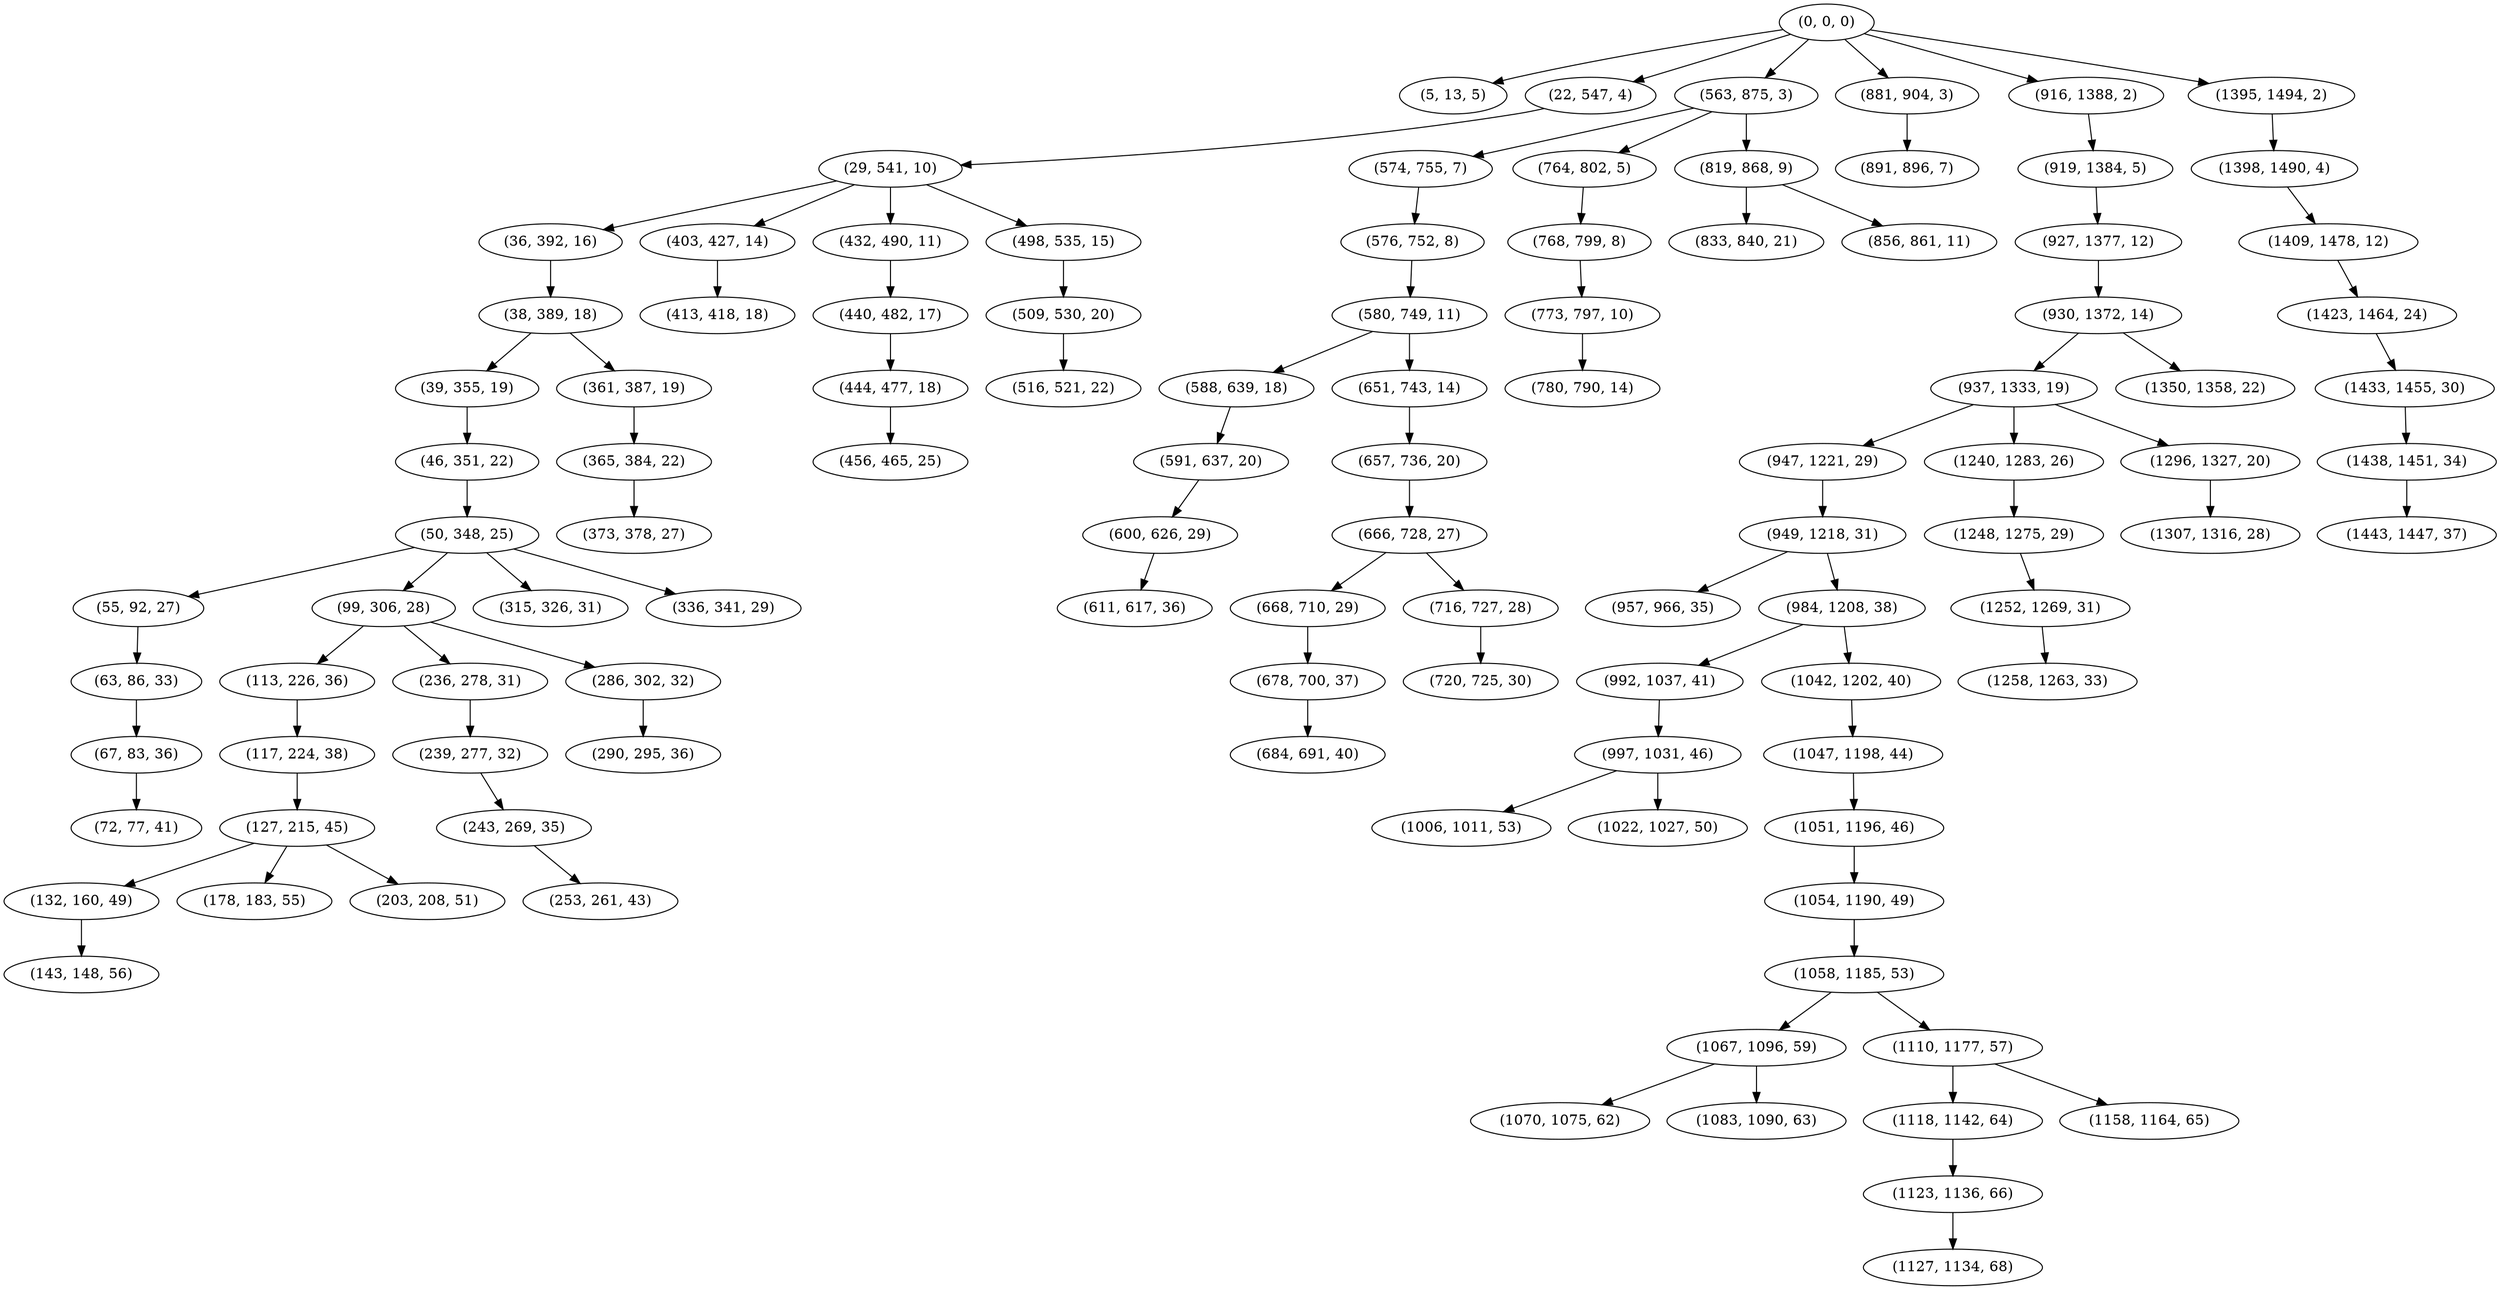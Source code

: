 digraph tree {
    "(0, 0, 0)";
    "(5, 13, 5)";
    "(22, 547, 4)";
    "(29, 541, 10)";
    "(36, 392, 16)";
    "(38, 389, 18)";
    "(39, 355, 19)";
    "(46, 351, 22)";
    "(50, 348, 25)";
    "(55, 92, 27)";
    "(63, 86, 33)";
    "(67, 83, 36)";
    "(72, 77, 41)";
    "(99, 306, 28)";
    "(113, 226, 36)";
    "(117, 224, 38)";
    "(127, 215, 45)";
    "(132, 160, 49)";
    "(143, 148, 56)";
    "(178, 183, 55)";
    "(203, 208, 51)";
    "(236, 278, 31)";
    "(239, 277, 32)";
    "(243, 269, 35)";
    "(253, 261, 43)";
    "(286, 302, 32)";
    "(290, 295, 36)";
    "(315, 326, 31)";
    "(336, 341, 29)";
    "(361, 387, 19)";
    "(365, 384, 22)";
    "(373, 378, 27)";
    "(403, 427, 14)";
    "(413, 418, 18)";
    "(432, 490, 11)";
    "(440, 482, 17)";
    "(444, 477, 18)";
    "(456, 465, 25)";
    "(498, 535, 15)";
    "(509, 530, 20)";
    "(516, 521, 22)";
    "(563, 875, 3)";
    "(574, 755, 7)";
    "(576, 752, 8)";
    "(580, 749, 11)";
    "(588, 639, 18)";
    "(591, 637, 20)";
    "(600, 626, 29)";
    "(611, 617, 36)";
    "(651, 743, 14)";
    "(657, 736, 20)";
    "(666, 728, 27)";
    "(668, 710, 29)";
    "(678, 700, 37)";
    "(684, 691, 40)";
    "(716, 727, 28)";
    "(720, 725, 30)";
    "(764, 802, 5)";
    "(768, 799, 8)";
    "(773, 797, 10)";
    "(780, 790, 14)";
    "(819, 868, 9)";
    "(833, 840, 21)";
    "(856, 861, 11)";
    "(881, 904, 3)";
    "(891, 896, 7)";
    "(916, 1388, 2)";
    "(919, 1384, 5)";
    "(927, 1377, 12)";
    "(930, 1372, 14)";
    "(937, 1333, 19)";
    "(947, 1221, 29)";
    "(949, 1218, 31)";
    "(957, 966, 35)";
    "(984, 1208, 38)";
    "(992, 1037, 41)";
    "(997, 1031, 46)";
    "(1006, 1011, 53)";
    "(1022, 1027, 50)";
    "(1042, 1202, 40)";
    "(1047, 1198, 44)";
    "(1051, 1196, 46)";
    "(1054, 1190, 49)";
    "(1058, 1185, 53)";
    "(1067, 1096, 59)";
    "(1070, 1075, 62)";
    "(1083, 1090, 63)";
    "(1110, 1177, 57)";
    "(1118, 1142, 64)";
    "(1123, 1136, 66)";
    "(1127, 1134, 68)";
    "(1158, 1164, 65)";
    "(1240, 1283, 26)";
    "(1248, 1275, 29)";
    "(1252, 1269, 31)";
    "(1258, 1263, 33)";
    "(1296, 1327, 20)";
    "(1307, 1316, 28)";
    "(1350, 1358, 22)";
    "(1395, 1494, 2)";
    "(1398, 1490, 4)";
    "(1409, 1478, 12)";
    "(1423, 1464, 24)";
    "(1433, 1455, 30)";
    "(1438, 1451, 34)";
    "(1443, 1447, 37)";
    "(0, 0, 0)" -> "(5, 13, 5)";
    "(0, 0, 0)" -> "(22, 547, 4)";
    "(0, 0, 0)" -> "(563, 875, 3)";
    "(0, 0, 0)" -> "(881, 904, 3)";
    "(0, 0, 0)" -> "(916, 1388, 2)";
    "(0, 0, 0)" -> "(1395, 1494, 2)";
    "(22, 547, 4)" -> "(29, 541, 10)";
    "(29, 541, 10)" -> "(36, 392, 16)";
    "(29, 541, 10)" -> "(403, 427, 14)";
    "(29, 541, 10)" -> "(432, 490, 11)";
    "(29, 541, 10)" -> "(498, 535, 15)";
    "(36, 392, 16)" -> "(38, 389, 18)";
    "(38, 389, 18)" -> "(39, 355, 19)";
    "(38, 389, 18)" -> "(361, 387, 19)";
    "(39, 355, 19)" -> "(46, 351, 22)";
    "(46, 351, 22)" -> "(50, 348, 25)";
    "(50, 348, 25)" -> "(55, 92, 27)";
    "(50, 348, 25)" -> "(99, 306, 28)";
    "(50, 348, 25)" -> "(315, 326, 31)";
    "(50, 348, 25)" -> "(336, 341, 29)";
    "(55, 92, 27)" -> "(63, 86, 33)";
    "(63, 86, 33)" -> "(67, 83, 36)";
    "(67, 83, 36)" -> "(72, 77, 41)";
    "(99, 306, 28)" -> "(113, 226, 36)";
    "(99, 306, 28)" -> "(236, 278, 31)";
    "(99, 306, 28)" -> "(286, 302, 32)";
    "(113, 226, 36)" -> "(117, 224, 38)";
    "(117, 224, 38)" -> "(127, 215, 45)";
    "(127, 215, 45)" -> "(132, 160, 49)";
    "(127, 215, 45)" -> "(178, 183, 55)";
    "(127, 215, 45)" -> "(203, 208, 51)";
    "(132, 160, 49)" -> "(143, 148, 56)";
    "(236, 278, 31)" -> "(239, 277, 32)";
    "(239, 277, 32)" -> "(243, 269, 35)";
    "(243, 269, 35)" -> "(253, 261, 43)";
    "(286, 302, 32)" -> "(290, 295, 36)";
    "(361, 387, 19)" -> "(365, 384, 22)";
    "(365, 384, 22)" -> "(373, 378, 27)";
    "(403, 427, 14)" -> "(413, 418, 18)";
    "(432, 490, 11)" -> "(440, 482, 17)";
    "(440, 482, 17)" -> "(444, 477, 18)";
    "(444, 477, 18)" -> "(456, 465, 25)";
    "(498, 535, 15)" -> "(509, 530, 20)";
    "(509, 530, 20)" -> "(516, 521, 22)";
    "(563, 875, 3)" -> "(574, 755, 7)";
    "(563, 875, 3)" -> "(764, 802, 5)";
    "(563, 875, 3)" -> "(819, 868, 9)";
    "(574, 755, 7)" -> "(576, 752, 8)";
    "(576, 752, 8)" -> "(580, 749, 11)";
    "(580, 749, 11)" -> "(588, 639, 18)";
    "(580, 749, 11)" -> "(651, 743, 14)";
    "(588, 639, 18)" -> "(591, 637, 20)";
    "(591, 637, 20)" -> "(600, 626, 29)";
    "(600, 626, 29)" -> "(611, 617, 36)";
    "(651, 743, 14)" -> "(657, 736, 20)";
    "(657, 736, 20)" -> "(666, 728, 27)";
    "(666, 728, 27)" -> "(668, 710, 29)";
    "(666, 728, 27)" -> "(716, 727, 28)";
    "(668, 710, 29)" -> "(678, 700, 37)";
    "(678, 700, 37)" -> "(684, 691, 40)";
    "(716, 727, 28)" -> "(720, 725, 30)";
    "(764, 802, 5)" -> "(768, 799, 8)";
    "(768, 799, 8)" -> "(773, 797, 10)";
    "(773, 797, 10)" -> "(780, 790, 14)";
    "(819, 868, 9)" -> "(833, 840, 21)";
    "(819, 868, 9)" -> "(856, 861, 11)";
    "(881, 904, 3)" -> "(891, 896, 7)";
    "(916, 1388, 2)" -> "(919, 1384, 5)";
    "(919, 1384, 5)" -> "(927, 1377, 12)";
    "(927, 1377, 12)" -> "(930, 1372, 14)";
    "(930, 1372, 14)" -> "(937, 1333, 19)";
    "(930, 1372, 14)" -> "(1350, 1358, 22)";
    "(937, 1333, 19)" -> "(947, 1221, 29)";
    "(937, 1333, 19)" -> "(1240, 1283, 26)";
    "(937, 1333, 19)" -> "(1296, 1327, 20)";
    "(947, 1221, 29)" -> "(949, 1218, 31)";
    "(949, 1218, 31)" -> "(957, 966, 35)";
    "(949, 1218, 31)" -> "(984, 1208, 38)";
    "(984, 1208, 38)" -> "(992, 1037, 41)";
    "(984, 1208, 38)" -> "(1042, 1202, 40)";
    "(992, 1037, 41)" -> "(997, 1031, 46)";
    "(997, 1031, 46)" -> "(1006, 1011, 53)";
    "(997, 1031, 46)" -> "(1022, 1027, 50)";
    "(1042, 1202, 40)" -> "(1047, 1198, 44)";
    "(1047, 1198, 44)" -> "(1051, 1196, 46)";
    "(1051, 1196, 46)" -> "(1054, 1190, 49)";
    "(1054, 1190, 49)" -> "(1058, 1185, 53)";
    "(1058, 1185, 53)" -> "(1067, 1096, 59)";
    "(1058, 1185, 53)" -> "(1110, 1177, 57)";
    "(1067, 1096, 59)" -> "(1070, 1075, 62)";
    "(1067, 1096, 59)" -> "(1083, 1090, 63)";
    "(1110, 1177, 57)" -> "(1118, 1142, 64)";
    "(1110, 1177, 57)" -> "(1158, 1164, 65)";
    "(1118, 1142, 64)" -> "(1123, 1136, 66)";
    "(1123, 1136, 66)" -> "(1127, 1134, 68)";
    "(1240, 1283, 26)" -> "(1248, 1275, 29)";
    "(1248, 1275, 29)" -> "(1252, 1269, 31)";
    "(1252, 1269, 31)" -> "(1258, 1263, 33)";
    "(1296, 1327, 20)" -> "(1307, 1316, 28)";
    "(1395, 1494, 2)" -> "(1398, 1490, 4)";
    "(1398, 1490, 4)" -> "(1409, 1478, 12)";
    "(1409, 1478, 12)" -> "(1423, 1464, 24)";
    "(1423, 1464, 24)" -> "(1433, 1455, 30)";
    "(1433, 1455, 30)" -> "(1438, 1451, 34)";
    "(1438, 1451, 34)" -> "(1443, 1447, 37)";
}
